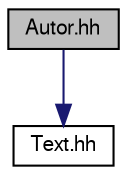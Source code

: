 digraph "Autor.hh"
{
  edge [fontname="FreeSans",fontsize="10",labelfontname="FreeSans",labelfontsize="10"];
  node [fontname="FreeSans",fontsize="10",shape=record];
  Node1 [label="Autor.hh",height=0.2,width=0.4,color="black", fillcolor="grey75", style="filled", fontcolor="black"];
  Node1 -> Node2 [color="midnightblue",fontsize="10",style="solid",fontname="FreeSans"];
  Node2 [label="Text.hh",height=0.2,width=0.4,color="black", fillcolor="white", style="filled",URL="$_text_8hh.html",tooltip="Especificació de la classe Text. "];
}
